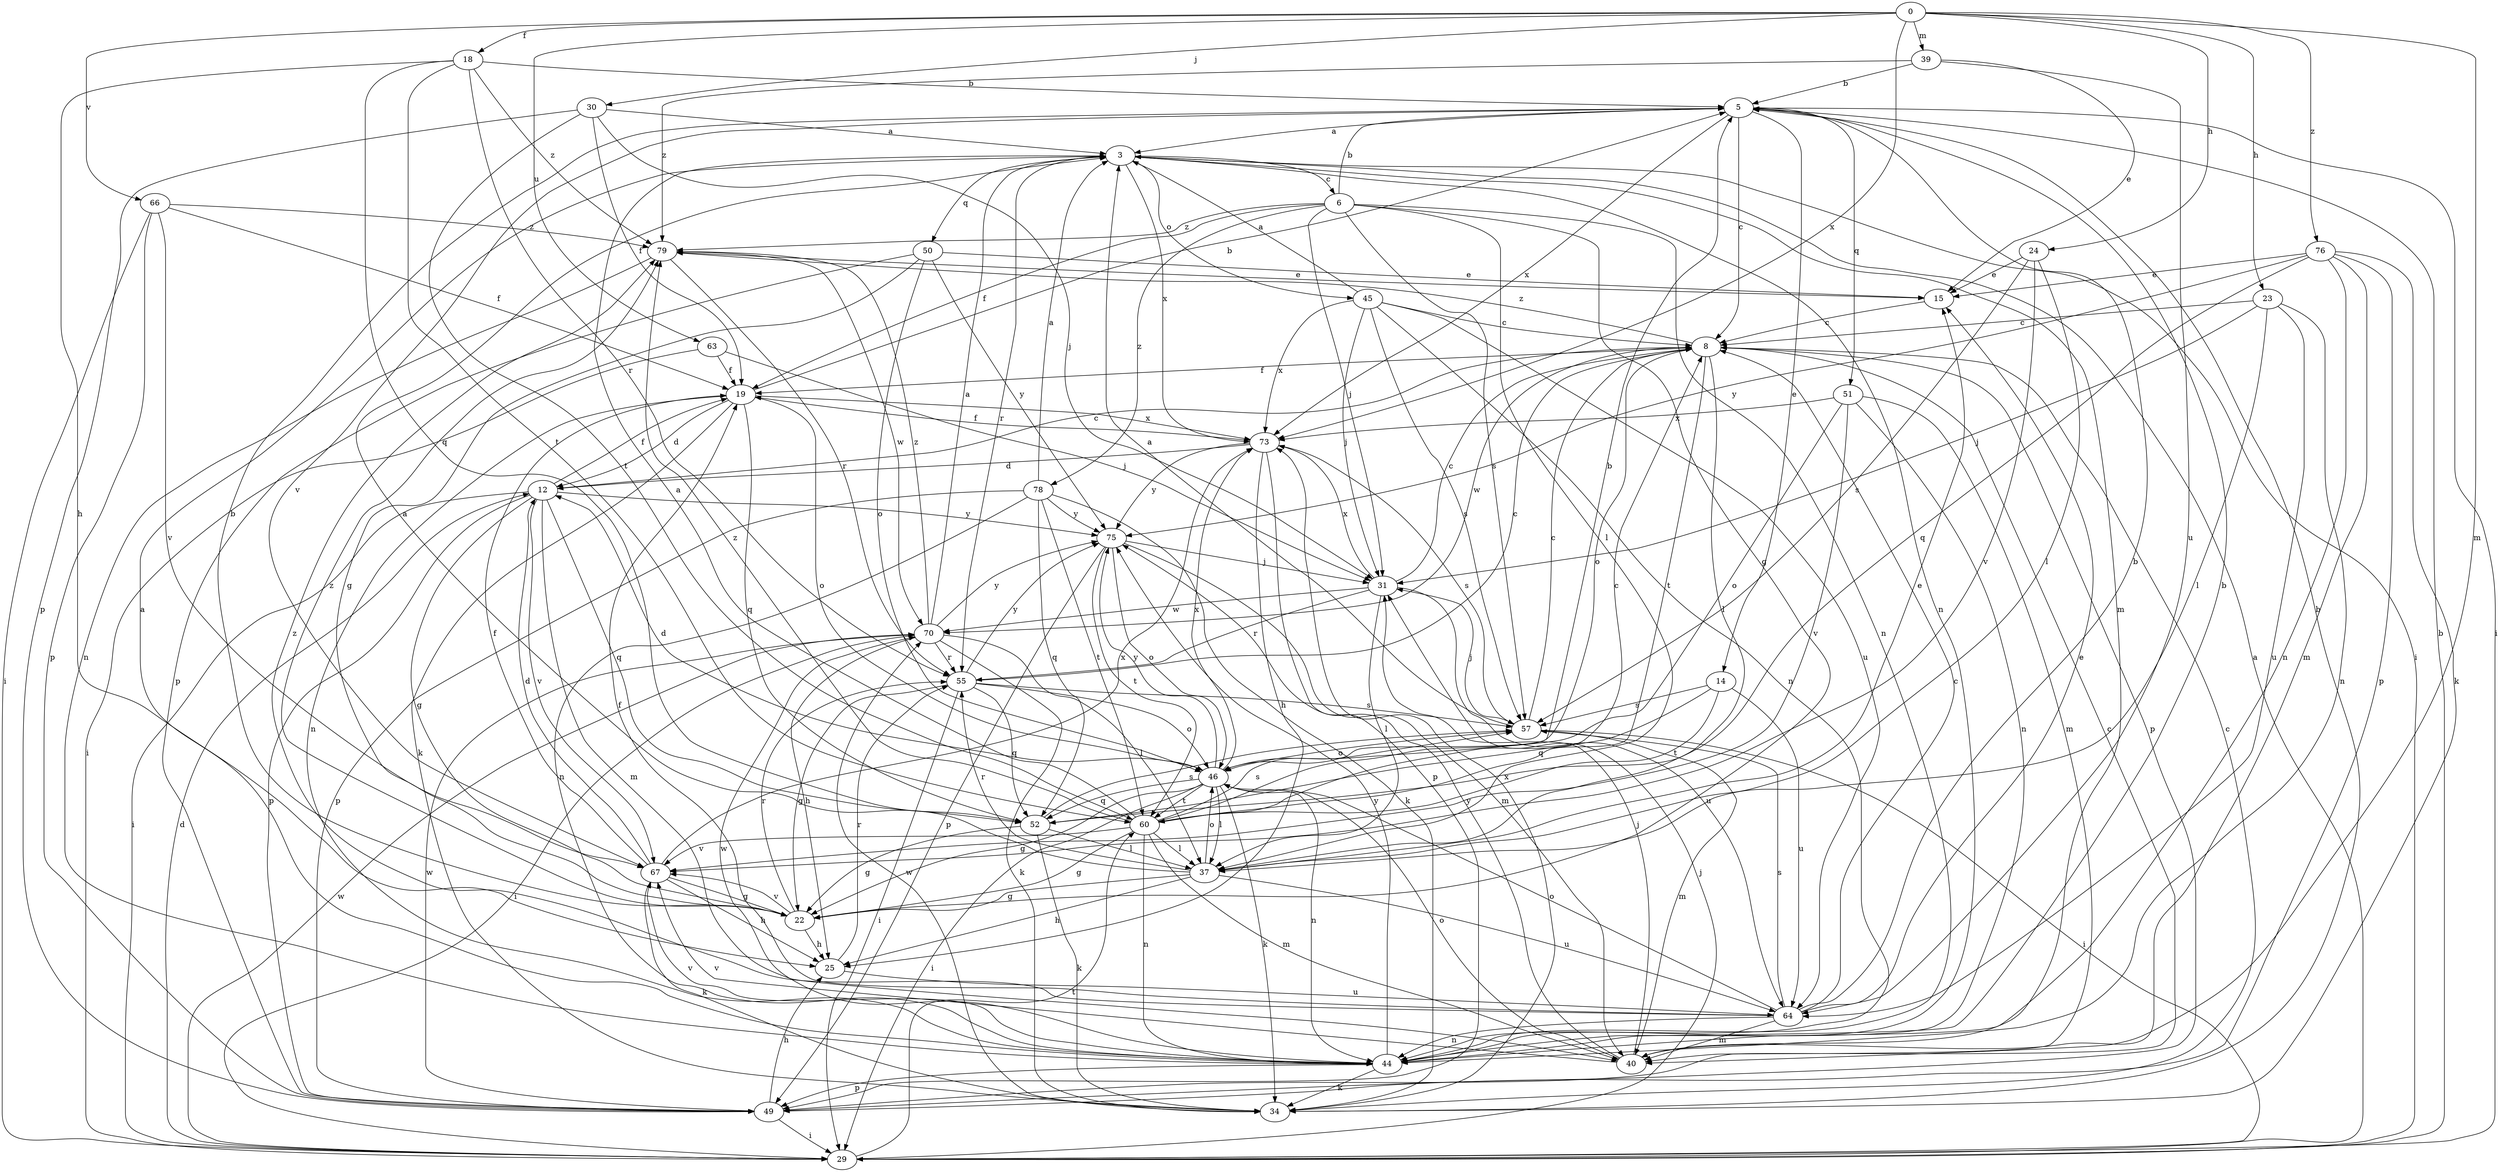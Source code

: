 strict digraph  {
0;
3;
5;
6;
8;
12;
14;
15;
18;
19;
22;
23;
24;
25;
29;
30;
31;
34;
37;
39;
40;
44;
45;
46;
49;
50;
51;
52;
55;
57;
60;
63;
64;
66;
67;
70;
73;
75;
76;
78;
79;
0 -> 18  [label=f];
0 -> 23  [label=h];
0 -> 24  [label=h];
0 -> 30  [label=j];
0 -> 39  [label=m];
0 -> 40  [label=m];
0 -> 63  [label=u];
0 -> 66  [label=v];
0 -> 73  [label=x];
0 -> 76  [label=z];
3 -> 6  [label=c];
3 -> 29  [label=i];
3 -> 40  [label=m];
3 -> 44  [label=n];
3 -> 45  [label=o];
3 -> 50  [label=q];
3 -> 55  [label=r];
3 -> 73  [label=x];
5 -> 3  [label=a];
5 -> 8  [label=c];
5 -> 14  [label=e];
5 -> 29  [label=i];
5 -> 51  [label=q];
5 -> 67  [label=v];
5 -> 73  [label=x];
6 -> 5  [label=b];
6 -> 19  [label=f];
6 -> 22  [label=g];
6 -> 31  [label=j];
6 -> 37  [label=l];
6 -> 44  [label=n];
6 -> 57  [label=s];
6 -> 78  [label=z];
6 -> 79  [label=z];
8 -> 19  [label=f];
8 -> 37  [label=l];
8 -> 46  [label=o];
8 -> 49  [label=p];
8 -> 60  [label=t];
8 -> 70  [label=w];
8 -> 79  [label=z];
12 -> 8  [label=c];
12 -> 19  [label=f];
12 -> 22  [label=g];
12 -> 29  [label=i];
12 -> 40  [label=m];
12 -> 49  [label=p];
12 -> 52  [label=q];
12 -> 67  [label=v];
12 -> 75  [label=y];
14 -> 52  [label=q];
14 -> 57  [label=s];
14 -> 60  [label=t];
14 -> 64  [label=u];
15 -> 8  [label=c];
18 -> 5  [label=b];
18 -> 25  [label=h];
18 -> 52  [label=q];
18 -> 55  [label=r];
18 -> 60  [label=t];
18 -> 79  [label=z];
19 -> 5  [label=b];
19 -> 12  [label=d];
19 -> 34  [label=k];
19 -> 44  [label=n];
19 -> 46  [label=o];
19 -> 52  [label=q];
19 -> 73  [label=x];
22 -> 5  [label=b];
22 -> 25  [label=h];
22 -> 55  [label=r];
22 -> 67  [label=v];
22 -> 79  [label=z];
23 -> 8  [label=c];
23 -> 31  [label=j];
23 -> 37  [label=l];
23 -> 44  [label=n];
23 -> 64  [label=u];
24 -> 15  [label=e];
24 -> 37  [label=l];
24 -> 57  [label=s];
24 -> 67  [label=v];
25 -> 55  [label=r];
25 -> 64  [label=u];
29 -> 3  [label=a];
29 -> 5  [label=b];
29 -> 12  [label=d];
29 -> 31  [label=j];
29 -> 60  [label=t];
29 -> 70  [label=w];
30 -> 3  [label=a];
30 -> 19  [label=f];
30 -> 31  [label=j];
30 -> 49  [label=p];
30 -> 60  [label=t];
31 -> 8  [label=c];
31 -> 37  [label=l];
31 -> 55  [label=r];
31 -> 64  [label=u];
31 -> 70  [label=w];
31 -> 73  [label=x];
34 -> 5  [label=b];
34 -> 8  [label=c];
34 -> 70  [label=w];
34 -> 73  [label=x];
37 -> 3  [label=a];
37 -> 15  [label=e];
37 -> 22  [label=g];
37 -> 25  [label=h];
37 -> 46  [label=o];
37 -> 55  [label=r];
37 -> 64  [label=u];
39 -> 5  [label=b];
39 -> 15  [label=e];
39 -> 64  [label=u];
39 -> 79  [label=z];
40 -> 31  [label=j];
40 -> 46  [label=o];
40 -> 67  [label=v];
40 -> 75  [label=y];
44 -> 3  [label=a];
44 -> 5  [label=b];
44 -> 34  [label=k];
44 -> 49  [label=p];
44 -> 67  [label=v];
44 -> 70  [label=w];
44 -> 75  [label=y];
45 -> 3  [label=a];
45 -> 8  [label=c];
45 -> 31  [label=j];
45 -> 44  [label=n];
45 -> 57  [label=s];
45 -> 64  [label=u];
45 -> 73  [label=x];
46 -> 12  [label=d];
46 -> 22  [label=g];
46 -> 29  [label=i];
46 -> 34  [label=k];
46 -> 37  [label=l];
46 -> 44  [label=n];
46 -> 52  [label=q];
46 -> 60  [label=t];
46 -> 73  [label=x];
46 -> 75  [label=y];
49 -> 8  [label=c];
49 -> 25  [label=h];
49 -> 29  [label=i];
49 -> 70  [label=w];
50 -> 15  [label=e];
50 -> 22  [label=g];
50 -> 46  [label=o];
50 -> 49  [label=p];
50 -> 75  [label=y];
51 -> 40  [label=m];
51 -> 44  [label=n];
51 -> 46  [label=o];
51 -> 67  [label=v];
51 -> 73  [label=x];
52 -> 22  [label=g];
52 -> 34  [label=k];
52 -> 37  [label=l];
52 -> 57  [label=s];
55 -> 8  [label=c];
55 -> 22  [label=g];
55 -> 29  [label=i];
55 -> 46  [label=o];
55 -> 52  [label=q];
55 -> 57  [label=s];
55 -> 75  [label=y];
57 -> 3  [label=a];
57 -> 8  [label=c];
57 -> 29  [label=i];
57 -> 31  [label=j];
57 -> 40  [label=m];
57 -> 46  [label=o];
60 -> 3  [label=a];
60 -> 5  [label=b];
60 -> 8  [label=c];
60 -> 22  [label=g];
60 -> 37  [label=l];
60 -> 40  [label=m];
60 -> 44  [label=n];
60 -> 57  [label=s];
60 -> 67  [label=v];
60 -> 79  [label=z];
63 -> 19  [label=f];
63 -> 29  [label=i];
63 -> 31  [label=j];
64 -> 5  [label=b];
64 -> 8  [label=c];
64 -> 15  [label=e];
64 -> 19  [label=f];
64 -> 40  [label=m];
64 -> 44  [label=n];
64 -> 46  [label=o];
64 -> 57  [label=s];
64 -> 79  [label=z];
66 -> 19  [label=f];
66 -> 29  [label=i];
66 -> 49  [label=p];
66 -> 67  [label=v];
66 -> 79  [label=z];
67 -> 12  [label=d];
67 -> 19  [label=f];
67 -> 22  [label=g];
67 -> 25  [label=h];
67 -> 34  [label=k];
67 -> 73  [label=x];
70 -> 3  [label=a];
70 -> 25  [label=h];
70 -> 29  [label=i];
70 -> 34  [label=k];
70 -> 37  [label=l];
70 -> 55  [label=r];
70 -> 75  [label=y];
70 -> 79  [label=z];
73 -> 12  [label=d];
73 -> 19  [label=f];
73 -> 25  [label=h];
73 -> 49  [label=p];
73 -> 57  [label=s];
73 -> 75  [label=y];
75 -> 31  [label=j];
75 -> 40  [label=m];
75 -> 46  [label=o];
75 -> 49  [label=p];
75 -> 60  [label=t];
76 -> 15  [label=e];
76 -> 34  [label=k];
76 -> 40  [label=m];
76 -> 44  [label=n];
76 -> 49  [label=p];
76 -> 52  [label=q];
76 -> 75  [label=y];
78 -> 3  [label=a];
78 -> 34  [label=k];
78 -> 44  [label=n];
78 -> 49  [label=p];
78 -> 52  [label=q];
78 -> 60  [label=t];
78 -> 75  [label=y];
79 -> 15  [label=e];
79 -> 44  [label=n];
79 -> 55  [label=r];
79 -> 70  [label=w];
}
